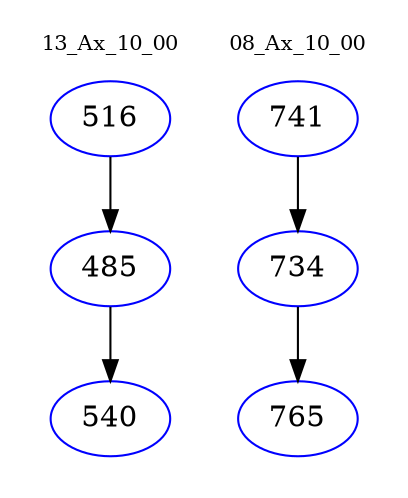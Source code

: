digraph{
subgraph cluster_0 {
color = white
label = "13_Ax_10_00";
fontsize=10;
T0_516 [label="516", color="blue"]
T0_516 -> T0_485 [color="black"]
T0_485 [label="485", color="blue"]
T0_485 -> T0_540 [color="black"]
T0_540 [label="540", color="blue"]
}
subgraph cluster_1 {
color = white
label = "08_Ax_10_00";
fontsize=10;
T1_741 [label="741", color="blue"]
T1_741 -> T1_734 [color="black"]
T1_734 [label="734", color="blue"]
T1_734 -> T1_765 [color="black"]
T1_765 [label="765", color="blue"]
}
}
